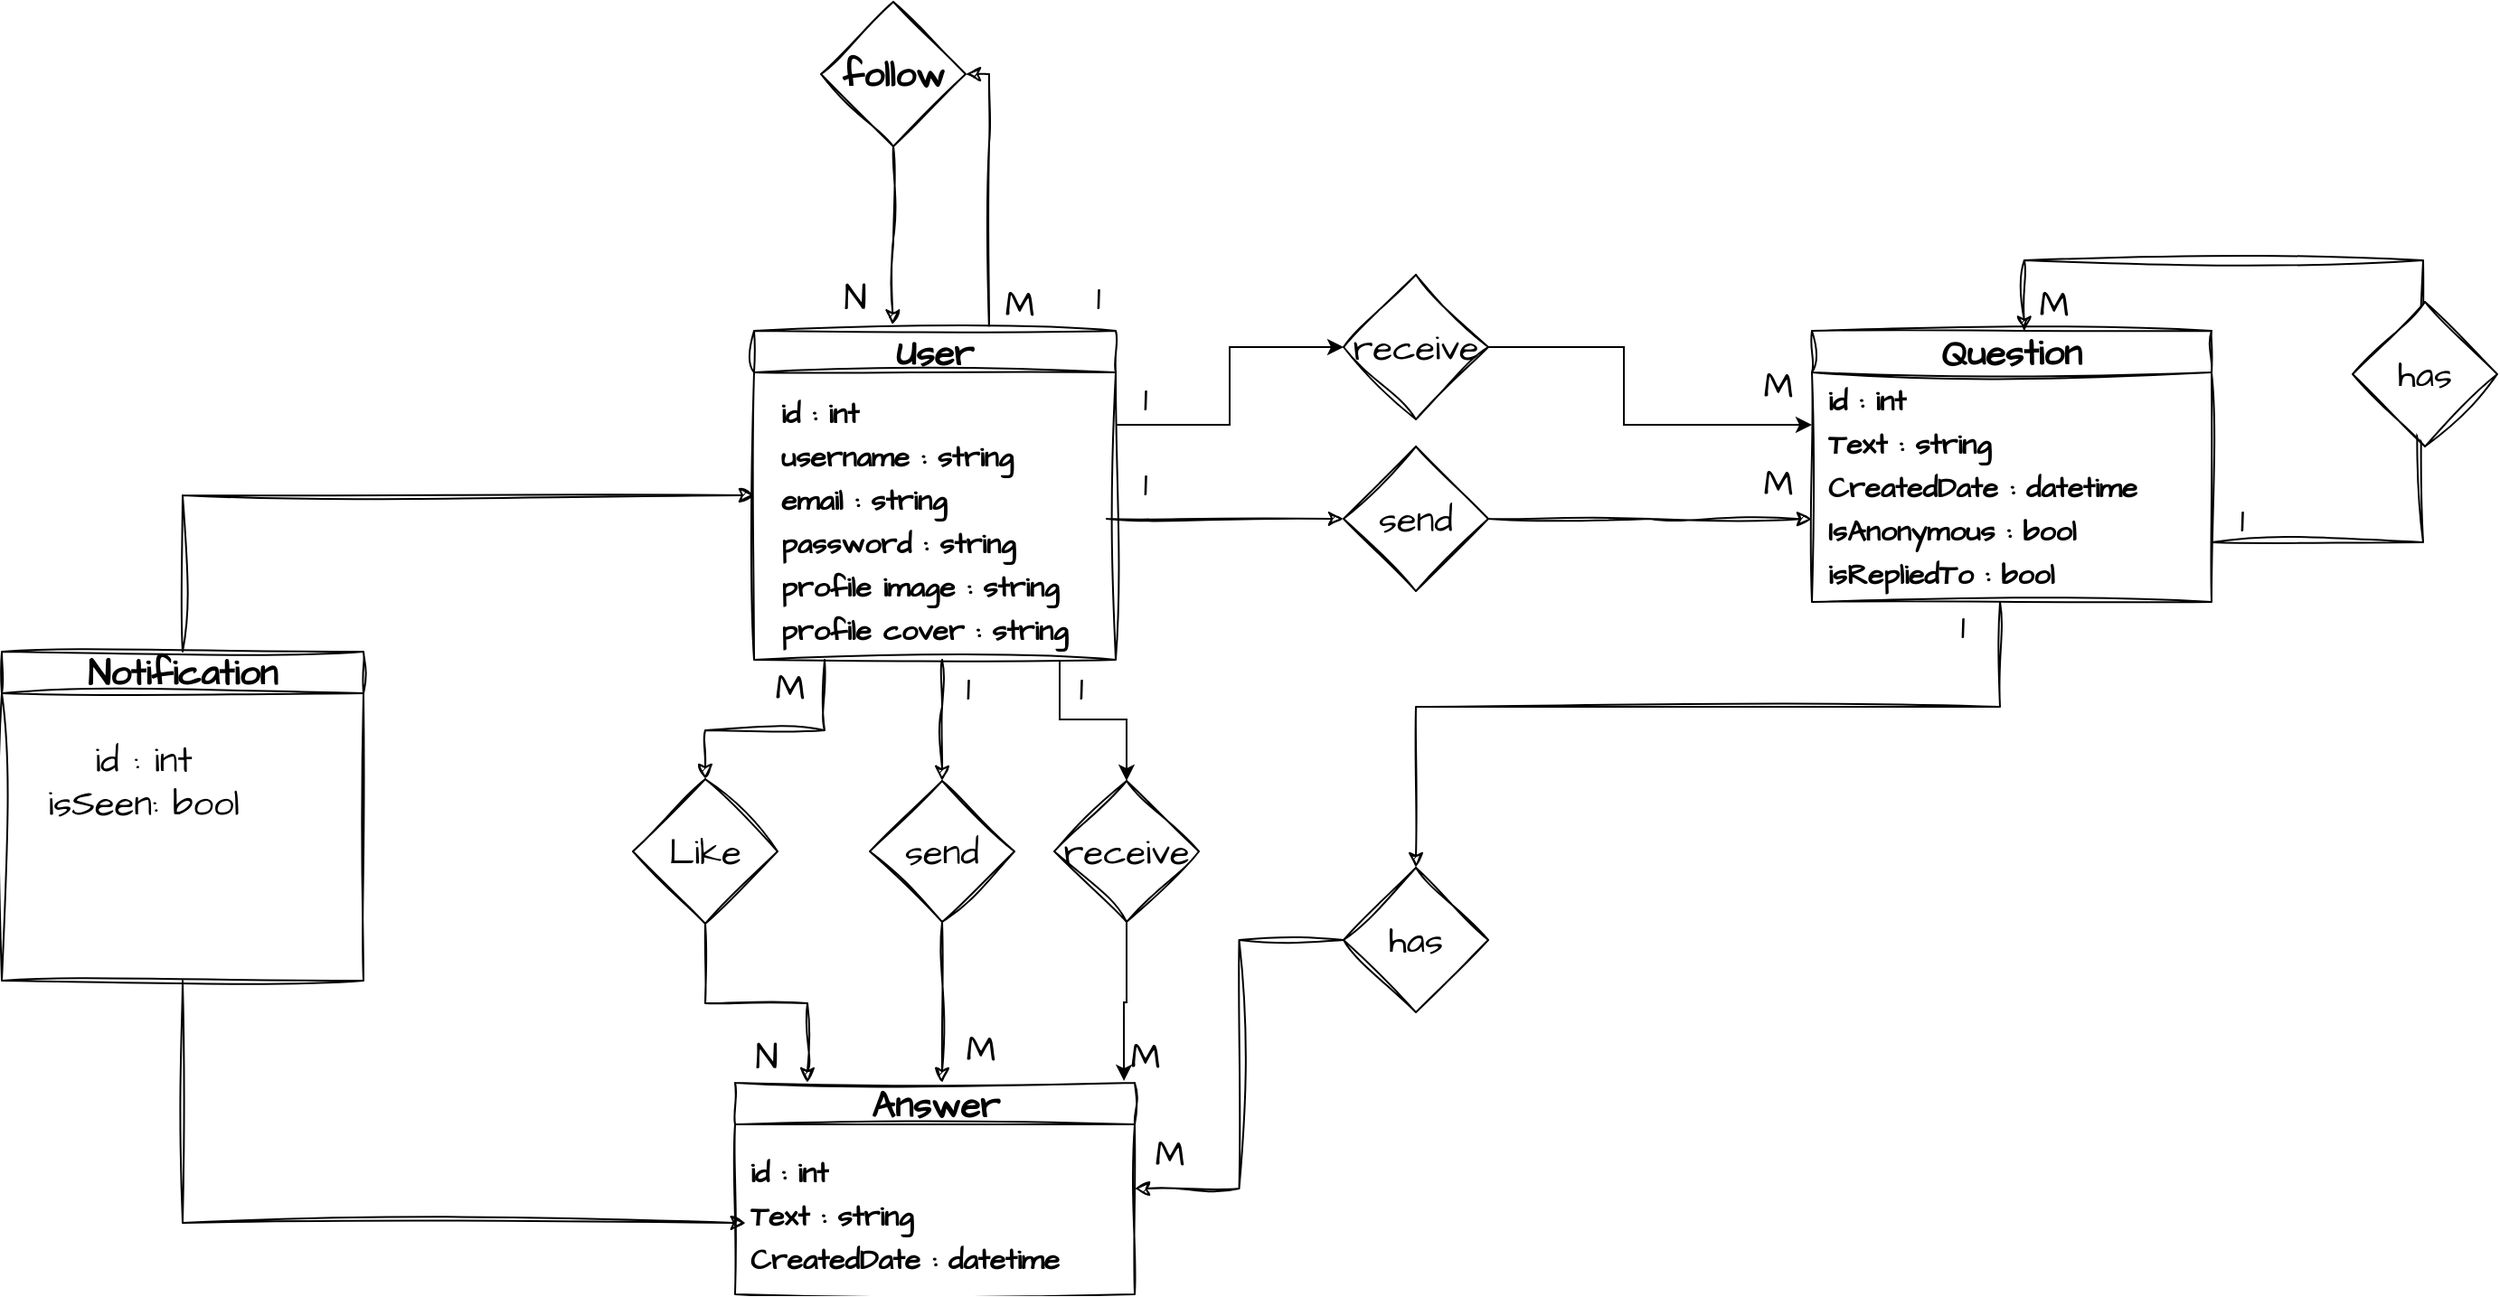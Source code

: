 <mxfile version="23.0.2" type="device" pages="2">
  <diagram name="ERD/UML Diagram" id="DCxEARpN63MwyvXHJKZ3">
    <mxGraphModel dx="2759" dy="1144" grid="1" gridSize="13" guides="1" tooltips="1" connect="1" arrows="1" fold="1" page="1" pageScale="1" pageWidth="850" pageHeight="1100" background="#ffffff" math="0" shadow="0">
      <root>
        <mxCell id="0" />
        <mxCell id="1" parent="0" />
        <mxCell id="G_Qm9bLnn5VMsTUOByjG-75" value="" style="edgeStyle=orthogonalEdgeStyle;rounded=0;hachureGap=4;orthogonalLoop=1;jettySize=auto;html=1;fontFamily=Architects Daughter;fontSource=https%3A%2F%2Ffonts.googleapis.com%2Fcss%3Ffamily%3DArchitects%2BDaughter;fontSize=16;sketch=1;curveFitting=1;jiggle=2;" parent="1" source="i5FWpLEEM0d3bq2BCy_X-2" target="G_Qm9bLnn5VMsTUOByjG-74" edge="1">
          <mxGeometry relative="1" as="geometry">
            <Array as="points">
              <mxPoint x="299" y="104" />
              <mxPoint x="299" y="104" />
            </Array>
          </mxGeometry>
        </mxCell>
        <mxCell id="r-qjSwi07_WqMyrS1f1j-11" value="" style="edgeStyle=orthogonalEdgeStyle;rounded=0;orthogonalLoop=1;jettySize=auto;html=1;" parent="1" source="i5FWpLEEM0d3bq2BCy_X-2" target="r-qjSwi07_WqMyrS1f1j-10" edge="1">
          <mxGeometry relative="1" as="geometry">
            <Array as="points">
              <mxPoint x="432" y="260" />
              <mxPoint x="432" y="217" />
            </Array>
          </mxGeometry>
        </mxCell>
        <mxCell id="i5FWpLEEM0d3bq2BCy_X-2" value="&lt;font data-font-src=&quot;https://fonts.googleapis.com/css?family=Architects+Daughter&quot; face=&quot;Architects Daughter&quot;&gt;User&lt;/font&gt;" style="swimlane;whiteSpace=wrap;html=1;hachureGap=4;fontFamily=Architects Daughter;fontSource=https%3A%2F%2Ffonts.googleapis.com%2Fcss%3Ffamily%3DArchitects%2BDaughter;fontSize=20;sketch=1;curveFitting=1;jiggle=2;" parent="1" vertex="1">
          <mxGeometry x="169" y="208" width="200" height="182" as="geometry" />
        </mxCell>
        <mxCell id="i5FWpLEEM0d3bq2BCy_X-3" value="&lt;font style=&quot;font-size: 16px;&quot;&gt;&lt;b style=&quot;&quot;&gt;&lt;font data-font-src=&quot;https://fonts.googleapis.com/css?family=Architects+Daughter&quot; face=&quot;Architects Daughter&quot;&gt;id : int&lt;br&gt;username : string&lt;br&gt;email : string&lt;br&gt;password : string&lt;br&gt;profile image : string&lt;br&gt;profile cover : string&lt;/font&gt;&lt;br&gt;&lt;/b&gt;&lt;/font&gt;" style="text;html=1;align=left;verticalAlign=middle;resizable=0;points=[];autosize=1;strokeColor=none;fillColor=none;fontSize=20;fontFamily=Architects Daughter;sketch=1;curveFitting=1;jiggle=2;" parent="i5FWpLEEM0d3bq2BCy_X-2" vertex="1">
          <mxGeometry x="13" y="26" width="182" height="156" as="geometry" />
        </mxCell>
        <mxCell id="kqZAGZ3MuXNG4cLzoERc-3" style="edgeStyle=orthogonalEdgeStyle;rounded=0;sketch=1;hachureGap=4;jiggle=2;curveFitting=1;orthogonalLoop=1;jettySize=auto;html=1;fontFamily=Architects Daughter;fontSource=https%3A%2F%2Ffonts.googleapis.com%2Fcss%3Ffamily%3DArchitects%2BDaughter;fontSize=16;entryX=0.531;entryY=0.002;entryDx=0;entryDy=0;entryPerimeter=0;" parent="1" source="i5FWpLEEM0d3bq2BCy_X-6" target="i5FWpLEEM0d3bq2BCy_X-6" edge="1">
          <mxGeometry relative="1" as="geometry">
            <mxPoint x="871" y="169" as="targetPoint" />
            <Array as="points">
              <mxPoint x="1092" y="325" />
              <mxPoint x="1092" y="169" />
              <mxPoint x="871" y="169" />
            </Array>
          </mxGeometry>
        </mxCell>
        <mxCell id="i5FWpLEEM0d3bq2BCy_X-6" value="Question" style="swimlane;whiteSpace=wrap;html=1;hachureGap=4;fontFamily=Architects Daughter;fontSource=https%3A%2F%2Ffonts.googleapis.com%2Fcss%3Ffamily%3DArchitects%2BDaughter;fontSize=20;startSize=23;sketch=1;curveFitting=1;jiggle=2;" parent="1" vertex="1">
          <mxGeometry x="754" y="208" width="221" height="150" as="geometry" />
        </mxCell>
        <mxCell id="i5FWpLEEM0d3bq2BCy_X-7" value="&lt;font style=&quot;font-size: 16px;&quot;&gt;&lt;b style=&quot;&quot;&gt;id : int&lt;br&gt;Text : string&lt;br&gt;CreatedDate : datetime&lt;br&gt;IsAnonymous : bool&lt;br&gt;isRepliedTo : bool&lt;br&gt;&lt;/b&gt;&lt;/font&gt;" style="text;html=1;align=left;verticalAlign=middle;resizable=0;points=[];autosize=1;strokeColor=none;fillColor=none;fontSize=20;fontFamily=Architects Daughter;sketch=1;curveFitting=1;jiggle=2;" parent="i5FWpLEEM0d3bq2BCy_X-6" vertex="1">
          <mxGeometry x="6.5" y="20" width="195" height="130" as="geometry" />
        </mxCell>
        <mxCell id="i5FWpLEEM0d3bq2BCy_X-8" value="&lt;font data-font-src=&quot;https://fonts.googleapis.com/css?family=Architects+Daughter&quot; face=&quot;Architects Daughter&quot;&gt;Answer&lt;/font&gt;" style="swimlane;whiteSpace=wrap;html=1;hachureGap=4;fontFamily=Architects Daughter;fontSource=https%3A%2F%2Ffonts.googleapis.com%2Fcss%3Ffamily%3DArchitects%2BDaughter;fontSize=20;startSize=23;sketch=1;curveFitting=1;jiggle=2;" parent="1" vertex="1">
          <mxGeometry x="158.5" y="624" width="221" height="117" as="geometry" />
        </mxCell>
        <mxCell id="i5FWpLEEM0d3bq2BCy_X-9" value="&lt;font style=&quot;font-size: 16px;&quot;&gt;&lt;b style=&quot;&quot;&gt;&lt;font data-font-src=&quot;https://fonts.googleapis.com/css?family=Architects+Daughter&quot; face=&quot;Architects Daughter&quot;&gt;id : int&lt;br&gt;Text : string&lt;br&gt;CreatedDate : datetime&lt;/font&gt;&lt;br&gt;&lt;/b&gt;&lt;/font&gt;" style="text;html=1;align=left;verticalAlign=middle;resizable=0;points=[];autosize=1;strokeColor=none;fillColor=none;fontSize=20;fontFamily=Architects Daughter;sketch=1;curveFitting=1;jiggle=2;" parent="i5FWpLEEM0d3bq2BCy_X-8" vertex="1">
          <mxGeometry x="6.5" y="26" width="195" height="91" as="geometry" />
        </mxCell>
        <mxCell id="G_Qm9bLnn5VMsTUOByjG-6" style="edgeStyle=orthogonalEdgeStyle;rounded=0;hachureGap=4;orthogonalLoop=1;jettySize=auto;html=1;exitX=1;exitY=0.5;exitDx=0;exitDy=0;fontFamily=Architects Daughter;fontSource=https%3A%2F%2Ffonts.googleapis.com%2Fcss%3Ffamily%3DArchitects%2BDaughter;fontSize=16;sketch=1;curveFitting=1;jiggle=2;" parent="1" source="G_Qm9bLnn5VMsTUOByjG-1" edge="1">
          <mxGeometry relative="1" as="geometry">
            <mxPoint x="754" y="312.13" as="targetPoint" />
          </mxGeometry>
        </mxCell>
        <mxCell id="G_Qm9bLnn5VMsTUOByjG-1" value="send" style="rhombus;whiteSpace=wrap;html=1;hachureGap=4;fontFamily=Architects Daughter;fontSource=https%3A%2F%2Ffonts.googleapis.com%2Fcss%3Ffamily%3DArchitects%2BDaughter;fontSize=20;sketch=1;curveFitting=1;jiggle=2;" parent="1" vertex="1">
          <mxGeometry x="495" y="272" width="80" height="80" as="geometry" />
        </mxCell>
        <mxCell id="G_Qm9bLnn5VMsTUOByjG-2" value="" style="edgeStyle=orthogonalEdgeStyle;rounded=0;hachureGap=4;orthogonalLoop=1;jettySize=auto;html=1;fontFamily=Architects Daughter;fontSource=https%3A%2F%2Ffonts.googleapis.com%2Fcss%3Ffamily%3DArchitects%2BDaughter;fontSize=16;sketch=1;curveFitting=1;jiggle=2;" parent="1" source="i5FWpLEEM0d3bq2BCy_X-3" target="G_Qm9bLnn5VMsTUOByjG-1" edge="1">
          <mxGeometry relative="1" as="geometry" />
        </mxCell>
        <mxCell id="G_Qm9bLnn5VMsTUOByjG-9" value="1" style="text;html=1;align=center;verticalAlign=middle;resizable=0;points=[];autosize=1;strokeColor=none;fillColor=none;fontSize=20;fontFamily=Architects Daughter;sketch=1;curveFitting=1;jiggle=2;" parent="1" vertex="1">
          <mxGeometry x="372" y="272" width="26" height="39" as="geometry" />
        </mxCell>
        <mxCell id="G_Qm9bLnn5VMsTUOByjG-10" value="M" style="text;html=1;align=center;verticalAlign=middle;resizable=0;points=[];autosize=1;strokeColor=none;fillColor=none;fontSize=20;fontFamily=Architects Daughter;sketch=1;curveFitting=1;jiggle=2;" parent="1" vertex="1">
          <mxGeometry x="715" y="272" width="39" height="39" as="geometry" />
        </mxCell>
        <mxCell id="G_Qm9bLnn5VMsTUOByjG-12" value="send" style="rhombus;whiteSpace=wrap;html=1;hachureGap=4;fontFamily=Architects Daughter;fontSource=https%3A%2F%2Ffonts.googleapis.com%2Fcss%3Ffamily%3DArchitects%2BDaughter;fontSize=20;sketch=1;curveFitting=1;jiggle=2;" parent="1" vertex="1">
          <mxGeometry x="233" y="457" width="80" height="78" as="geometry" />
        </mxCell>
        <mxCell id="G_Qm9bLnn5VMsTUOByjG-13" value="" style="edgeStyle=orthogonalEdgeStyle;rounded=0;hachureGap=4;orthogonalLoop=1;jettySize=auto;html=1;fontFamily=Architects Daughter;fontSource=https%3A%2F%2Ffonts.googleapis.com%2Fcss%3Ffamily%3DArchitects%2BDaughter;fontSize=16;sketch=1;curveFitting=1;jiggle=2;" parent="1" source="i5FWpLEEM0d3bq2BCy_X-3" target="G_Qm9bLnn5VMsTUOByjG-12" edge="1">
          <mxGeometry relative="1" as="geometry">
            <Array as="points">
              <mxPoint x="273" y="416" />
              <mxPoint x="273" y="416" />
            </Array>
          </mxGeometry>
        </mxCell>
        <mxCell id="G_Qm9bLnn5VMsTUOByjG-14" style="edgeStyle=orthogonalEdgeStyle;rounded=0;hachureGap=4;orthogonalLoop=1;jettySize=auto;html=1;fontFamily=Architects Daughter;fontSource=https%3A%2F%2Ffonts.googleapis.com%2Fcss%3Ffamily%3DArchitects%2BDaughter;fontSize=16;sketch=1;curveFitting=1;jiggle=2;" parent="1" source="G_Qm9bLnn5VMsTUOByjG-12" edge="1">
          <mxGeometry relative="1" as="geometry">
            <mxPoint x="273" y="624" as="targetPoint" />
            <Array as="points">
              <mxPoint x="273" y="624" />
            </Array>
          </mxGeometry>
        </mxCell>
        <mxCell id="G_Qm9bLnn5VMsTUOByjG-15" value="1" style="text;html=1;align=center;verticalAlign=middle;resizable=0;points=[];autosize=1;strokeColor=none;fillColor=none;fontSize=20;fontFamily=Architects Daughter;sketch=1;curveFitting=1;jiggle=2;" parent="1" vertex="1">
          <mxGeometry x="274" y="385.5" width="26" height="39" as="geometry" />
        </mxCell>
        <mxCell id="G_Qm9bLnn5VMsTUOByjG-16" value="M" style="text;html=1;align=center;verticalAlign=middle;resizable=0;points=[];autosize=1;strokeColor=none;fillColor=none;fontSize=20;fontFamily=Architects Daughter;sketch=1;curveFitting=1;jiggle=2;" parent="1" vertex="1">
          <mxGeometry x="274" y="585" width="39" height="39" as="geometry" />
        </mxCell>
        <mxCell id="G_Qm9bLnn5VMsTUOByjG-26" style="edgeStyle=orthogonalEdgeStyle;rounded=0;hachureGap=4;orthogonalLoop=1;jettySize=auto;html=1;entryX=1;entryY=0.5;entryDx=0;entryDy=0;fontFamily=Architects Daughter;fontSource=https%3A%2F%2Ffonts.googleapis.com%2Fcss%3Ffamily%3DArchitects%2BDaughter;fontSize=16;sketch=1;curveFitting=1;jiggle=2;" parent="1" source="G_Qm9bLnn5VMsTUOByjG-24" target="i5FWpLEEM0d3bq2BCy_X-8" edge="1">
          <mxGeometry relative="1" as="geometry" />
        </mxCell>
        <mxCell id="G_Qm9bLnn5VMsTUOByjG-24" value="has" style="rhombus;whiteSpace=wrap;html=1;hachureGap=4;fontFamily=Architects Daughter;fontSource=https%3A%2F%2Ffonts.googleapis.com%2Fcss%3Ffamily%3DArchitects%2BDaughter;fontSize=20;sketch=1;curveFitting=1;jiggle=2;" parent="1" vertex="1">
          <mxGeometry x="495" y="505" width="80" height="80" as="geometry" />
        </mxCell>
        <mxCell id="G_Qm9bLnn5VMsTUOByjG-25" value="" style="edgeStyle=orthogonalEdgeStyle;rounded=0;hachureGap=4;orthogonalLoop=1;jettySize=auto;html=1;fontFamily=Architects Daughter;fontSource=https%3A%2F%2Ffonts.googleapis.com%2Fcss%3Ffamily%3DArchitects%2BDaughter;fontSize=16;sketch=1;curveFitting=1;jiggle=2;" parent="1" source="i5FWpLEEM0d3bq2BCy_X-7" target="G_Qm9bLnn5VMsTUOByjG-24" edge="1">
          <mxGeometry relative="1" as="geometry">
            <Array as="points">
              <mxPoint x="858" y="416" />
              <mxPoint x="535" y="416" />
            </Array>
          </mxGeometry>
        </mxCell>
        <mxCell id="G_Qm9bLnn5VMsTUOByjG-27" value="1" style="text;html=1;align=center;verticalAlign=middle;resizable=0;points=[];autosize=1;strokeColor=none;fillColor=none;fontSize=20;fontFamily=Architects Daughter;sketch=1;curveFitting=1;jiggle=2;" parent="1" vertex="1">
          <mxGeometry x="824" y="351" width="26" height="39" as="geometry" />
        </mxCell>
        <mxCell id="G_Qm9bLnn5VMsTUOByjG-38" value="1" style="text;html=1;align=center;verticalAlign=middle;resizable=0;points=[];autosize=1;strokeColor=none;fillColor=none;fontSize=20;fontFamily=Architects Daughter;sketch=1;curveFitting=1;jiggle=2;" parent="1" vertex="1">
          <mxGeometry x="346" y="169" width="26" height="39" as="geometry" />
        </mxCell>
        <mxCell id="G_Qm9bLnn5VMsTUOByjG-54" value="M" style="text;strokeColor=none;align=center;fillColor=none;html=1;verticalAlign=middle;whiteSpace=wrap;rounded=0;fontSize=20;fontFamily=Architects Daughter;sketch=1;curveFitting=1;jiggle=2;" parent="1" vertex="1">
          <mxGeometry x="369" y="648" width="60" height="30" as="geometry" />
        </mxCell>
        <mxCell id="G_Qm9bLnn5VMsTUOByjG-74" value="follow" style="rhombus;whiteSpace=wrap;html=1;fontSize=20;fontFamily=Architects Daughter;fontStyle=1;startSize=23;hachureGap=4;fontSource=https%3A%2F%2Ffonts.googleapis.com%2Fcss%3Ffamily%3DArchitects%2BDaughter;sketch=1;curveFitting=1;jiggle=2;" parent="1" vertex="1">
          <mxGeometry x="206" y="26" width="80" height="80" as="geometry" />
        </mxCell>
        <mxCell id="G_Qm9bLnn5VMsTUOByjG-76" style="edgeStyle=orthogonalEdgeStyle;rounded=0;hachureGap=4;orthogonalLoop=1;jettySize=auto;html=1;entryX=0.383;entryY=-0.018;entryDx=0;entryDy=0;entryPerimeter=0;fontFamily=Architects Daughter;fontSource=https%3A%2F%2Ffonts.googleapis.com%2Fcss%3Ffamily%3DArchitects%2BDaughter;fontSize=16;sketch=1;curveFitting=1;jiggle=2;" parent="1" source="G_Qm9bLnn5VMsTUOByjG-74" target="i5FWpLEEM0d3bq2BCy_X-2" edge="1">
          <mxGeometry relative="1" as="geometry" />
        </mxCell>
        <mxCell id="G_Qm9bLnn5VMsTUOByjG-77" value="M" style="text;strokeColor=none;align=center;fillColor=none;html=1;verticalAlign=middle;whiteSpace=wrap;rounded=0;fontSize=20;fontFamily=Architects Daughter;sketch=1;curveFitting=1;jiggle=2;" parent="1" vertex="1">
          <mxGeometry x="286" y="178" width="60" height="30" as="geometry" />
        </mxCell>
        <mxCell id="G_Qm9bLnn5VMsTUOByjG-80" value="N" style="text;strokeColor=none;align=center;fillColor=none;html=1;verticalAlign=middle;whiteSpace=wrap;rounded=0;fontSize=20;fontFamily=Architects Daughter;sketch=1;curveFitting=1;jiggle=2;" parent="1" vertex="1">
          <mxGeometry x="195" y="173.5" width="60" height="30" as="geometry" />
        </mxCell>
        <mxCell id="I5_0TWhgbKEnvk4wvMdm-3" value="&lt;font style=&quot;font-size: 20px;&quot; data-font-src=&quot;https://fonts.googleapis.com/css?family=Architects+Daughter&quot; face=&quot;Architects Daughter&quot;&gt;Like&lt;/font&gt;" style="rhombus;whiteSpace=wrap;html=1;sketch=1;curveFitting=1;jiggle=2;" parent="1" vertex="1">
          <mxGeometry x="102" y="456" width="80" height="80" as="geometry" />
        </mxCell>
        <mxCell id="I5_0TWhgbKEnvk4wvMdm-4" value="" style="edgeStyle=orthogonalEdgeStyle;rounded=0;orthogonalLoop=1;jettySize=auto;html=1;sketch=1;curveFitting=1;jiggle=2;" parent="1" source="i5FWpLEEM0d3bq2BCy_X-3" target="I5_0TWhgbKEnvk4wvMdm-3" edge="1">
          <mxGeometry relative="1" as="geometry">
            <Array as="points">
              <mxPoint x="208" y="429" />
              <mxPoint x="142" y="429" />
            </Array>
          </mxGeometry>
        </mxCell>
        <mxCell id="I5_0TWhgbKEnvk4wvMdm-5" style="edgeStyle=orthogonalEdgeStyle;rounded=0;hachureGap=4;orthogonalLoop=1;jettySize=auto;html=1;entryX=0.181;entryY=0;entryDx=0;entryDy=0;entryPerimeter=0;fontFamily=Architects Daughter;fontSource=https%3A%2F%2Ffonts.googleapis.com%2Fcss%3Ffamily%3DArchitects%2BDaughter;fontSize=16;sketch=1;curveFitting=1;jiggle=2;" parent="1" source="I5_0TWhgbKEnvk4wvMdm-3" target="i5FWpLEEM0d3bq2BCy_X-8" edge="1">
          <mxGeometry relative="1" as="geometry" />
        </mxCell>
        <mxCell id="I5_0TWhgbKEnvk4wvMdm-6" value="M" style="text;strokeColor=none;align=center;fillColor=none;html=1;verticalAlign=middle;whiteSpace=wrap;rounded=0;fontSize=20;fontFamily=Architects Daughter;sketch=1;curveFitting=1;jiggle=2;" parent="1" vertex="1">
          <mxGeometry x="158.5" y="390" width="60" height="30" as="geometry" />
        </mxCell>
        <mxCell id="I5_0TWhgbKEnvk4wvMdm-8" value="N" style="text;strokeColor=none;align=center;fillColor=none;html=1;verticalAlign=middle;whiteSpace=wrap;rounded=0;fontSize=20;fontFamily=Architects Daughter;sketch=1;curveFitting=1;jiggle=2;" parent="1" vertex="1">
          <mxGeometry x="146" y="594" width="60" height="30" as="geometry" />
        </mxCell>
        <mxCell id="r-qjSwi07_WqMyrS1f1j-12" style="edgeStyle=orthogonalEdgeStyle;rounded=0;orthogonalLoop=1;jettySize=auto;html=1;" parent="1" source="r-qjSwi07_WqMyrS1f1j-10" edge="1">
          <mxGeometry relative="1" as="geometry">
            <mxPoint x="754" y="260" as="targetPoint" />
            <Array as="points">
              <mxPoint x="650" y="217" />
              <mxPoint x="650" y="260" />
            </Array>
          </mxGeometry>
        </mxCell>
        <mxCell id="r-qjSwi07_WqMyrS1f1j-10" value="&lt;span style=&quot;font-weight: normal;&quot;&gt;receive&lt;/span&gt;" style="rhombus;whiteSpace=wrap;html=1;fontSize=20;fontFamily=Architects Daughter;fontStyle=1;startSize=23;hachureGap=4;fontSource=https%3A%2F%2Ffonts.googleapis.com%2Fcss%3Ffamily%3DArchitects%2BDaughter;sketch=1;curveFitting=1;jiggle=2;" parent="1" vertex="1">
          <mxGeometry x="495" y="177" width="80" height="80" as="geometry" />
        </mxCell>
        <mxCell id="r-qjSwi07_WqMyrS1f1j-13" value="1" style="text;html=1;align=center;verticalAlign=middle;resizable=0;points=[];autosize=1;strokeColor=none;fillColor=none;fontSize=20;fontFamily=Architects Daughter;sketch=1;curveFitting=1;jiggle=2;" parent="1" vertex="1">
          <mxGeometry x="372" y="225" width="26" height="39" as="geometry" />
        </mxCell>
        <mxCell id="r-qjSwi07_WqMyrS1f1j-14" value="M" style="text;html=1;align=center;verticalAlign=middle;resizable=0;points=[];autosize=1;strokeColor=none;fillColor=none;fontSize=20;fontFamily=Architects Daughter;sketch=1;curveFitting=1;jiggle=2;" parent="1" vertex="1">
          <mxGeometry x="715" y="218" width="39" height="39" as="geometry" />
        </mxCell>
        <mxCell id="r-qjSwi07_WqMyrS1f1j-17" value="receive" style="rhombus;whiteSpace=wrap;html=1;hachureGap=4;fontFamily=Architects Daughter;fontSource=https%3A%2F%2Ffonts.googleapis.com%2Fcss%3Ffamily%3DArchitects%2BDaughter;fontSize=20;sketch=1;curveFitting=1;jiggle=2;" parent="1" vertex="1">
          <mxGeometry x="335" y="457" width="80" height="78" as="geometry" />
        </mxCell>
        <mxCell id="r-qjSwi07_WqMyrS1f1j-18" style="edgeStyle=orthogonalEdgeStyle;rounded=0;orthogonalLoop=1;jettySize=auto;html=1;entryX=0.5;entryY=0;entryDx=0;entryDy=0;" parent="1" source="i5FWpLEEM0d3bq2BCy_X-3" target="r-qjSwi07_WqMyrS1f1j-17" edge="1">
          <mxGeometry relative="1" as="geometry">
            <Array as="points">
              <mxPoint x="338" y="423" />
              <mxPoint x="375" y="423" />
            </Array>
          </mxGeometry>
        </mxCell>
        <mxCell id="r-qjSwi07_WqMyrS1f1j-19" style="edgeStyle=orthogonalEdgeStyle;rounded=0;orthogonalLoop=1;jettySize=auto;html=1;entryX=0.973;entryY=-0.009;entryDx=0;entryDy=0;entryPerimeter=0;" parent="1" source="r-qjSwi07_WqMyrS1f1j-17" target="i5FWpLEEM0d3bq2BCy_X-8" edge="1">
          <mxGeometry relative="1" as="geometry" />
        </mxCell>
        <mxCell id="r-qjSwi07_WqMyrS1f1j-20" value="&lt;font style=&quot;font-size: 20px;&quot; data-font-src=&quot;https://fonts.googleapis.com/css?family=Architects+Daughter&quot; face=&quot;Architects Daughter&quot;&gt;1&lt;/font&gt;" style="text;strokeColor=none;align=center;fillColor=none;html=1;verticalAlign=middle;whiteSpace=wrap;rounded=0;" parent="1" vertex="1">
          <mxGeometry x="319.5" y="390" width="60" height="30" as="geometry" />
        </mxCell>
        <mxCell id="r-qjSwi07_WqMyrS1f1j-21" value="&lt;font style=&quot;font-size: 20px;&quot; data-font-src=&quot;https://fonts.googleapis.com/css?family=Architects+Daughter&quot; face=&quot;Architects Daughter&quot;&gt;M&lt;/font&gt;" style="text;strokeColor=none;align=center;fillColor=none;html=1;verticalAlign=middle;whiteSpace=wrap;rounded=0;" parent="1" vertex="1">
          <mxGeometry x="374.5" y="594" width="21" height="30" as="geometry" />
        </mxCell>
        <mxCell id="kqZAGZ3MuXNG4cLzoERc-5" value="has" style="rhombus;whiteSpace=wrap;html=1;hachureGap=4;fontFamily=Architects Daughter;fontSource=https%3A%2F%2Ffonts.googleapis.com%2Fcss%3Ffamily%3DArchitects%2BDaughter;fontSize=20;sketch=1;curveFitting=1;jiggle=2;" parent="1" vertex="1">
          <mxGeometry x="1053" y="192" width="80" height="80" as="geometry" />
        </mxCell>
        <mxCell id="X5RoOhwe17Tm8G7ozbXY-1" value="1" style="text;strokeColor=none;align=center;fillColor=none;html=1;verticalAlign=middle;whiteSpace=wrap;rounded=0;fontSize=20;fontFamily=Architects Daughter;" parent="1" vertex="1">
          <mxGeometry x="962" y="297" width="60" height="30" as="geometry" />
        </mxCell>
        <mxCell id="X5RoOhwe17Tm8G7ozbXY-2" value="M" style="text;strokeColor=none;align=center;fillColor=none;html=1;verticalAlign=middle;whiteSpace=wrap;rounded=0;fontSize=20;fontFamily=Architects Daughter;" parent="1" vertex="1">
          <mxGeometry x="858" y="178" width="60" height="30" as="geometry" />
        </mxCell>
        <mxCell id="8OQNfSiErOw_lMwyUP1p-6" style="edgeStyle=orthogonalEdgeStyle;rounded=0;sketch=1;hachureGap=4;jiggle=2;curveFitting=1;orthogonalLoop=1;jettySize=auto;html=1;entryX=0;entryY=0.5;entryDx=0;entryDy=0;fontFamily=Architects Daughter;fontSource=https%3A%2F%2Ffonts.googleapis.com%2Fcss%3Ffamily%3DArchitects%2BDaughter;fontSize=16;exitX=0.5;exitY=0;exitDx=0;exitDy=0;" edge="1" parent="1" source="8OQNfSiErOw_lMwyUP1p-3" target="i5FWpLEEM0d3bq2BCy_X-2">
          <mxGeometry relative="1" as="geometry" />
        </mxCell>
        <mxCell id="8OQNfSiErOw_lMwyUP1p-3" value="&lt;font data-font-src=&quot;https://fonts.googleapis.com/css?family=Architects+Daughter&quot; face=&quot;Architects Daughter&quot;&gt;Notification&lt;/font&gt;" style="swimlane;whiteSpace=wrap;html=1;hachureGap=4;fontFamily=Architects Daughter;fontSource=https%3A%2F%2Ffonts.googleapis.com%2Fcss%3Ffamily%3DArchitects%2BDaughter;fontSize=20;sketch=1;curveFitting=1;jiggle=2;" vertex="1" parent="1">
          <mxGeometry x="-247" y="385.5" width="200" height="182" as="geometry" />
        </mxCell>
        <mxCell id="8OQNfSiErOw_lMwyUP1p-9" value="id : int&lt;br&gt;isSeen: bool" style="text;html=1;align=center;verticalAlign=middle;resizable=0;points=[];autosize=1;strokeColor=none;fillColor=none;fontSize=20;fontFamily=Architects Daughter;" vertex="1" parent="8OQNfSiErOw_lMwyUP1p-3">
          <mxGeometry x="13" y="39" width="130" height="65" as="geometry" />
        </mxCell>
        <mxCell id="8OQNfSiErOw_lMwyUP1p-7" style="edgeStyle=orthogonalEdgeStyle;rounded=0;sketch=1;hachureGap=4;jiggle=2;curveFitting=1;orthogonalLoop=1;jettySize=auto;html=1;entryX=-0.003;entryY=0.566;entryDx=0;entryDy=0;entryPerimeter=0;fontFamily=Architects Daughter;fontSource=https%3A%2F%2Ffonts.googleapis.com%2Fcss%3Ffamily%3DArchitects%2BDaughter;fontSize=16;exitX=0.5;exitY=1;exitDx=0;exitDy=0;" edge="1" parent="1" source="8OQNfSiErOw_lMwyUP1p-3" target="i5FWpLEEM0d3bq2BCy_X-9">
          <mxGeometry relative="1" as="geometry" />
        </mxCell>
      </root>
    </mxGraphModel>
  </diagram>
  <diagram id="GLdDzCwCGXemMVvpbRyf" name="RelationalDiagram">
    <mxGraphModel dx="1050" dy="1729" grid="1" gridSize="10" guides="1" tooltips="1" connect="1" arrows="1" fold="1" page="1" pageScale="1" pageWidth="850" pageHeight="1100" math="0" shadow="0">
      <root>
        <mxCell id="0" />
        <mxCell id="1" parent="0" />
        <mxCell id="qdAGqf43j6XcbU9vUbqh-1" value="&lt;u&gt;Id&lt;/u&gt;" style="rounded=0;whiteSpace=wrap;html=1;" parent="1" vertex="1">
          <mxGeometry x="40" y="-869" width="40" height="40" as="geometry" />
        </mxCell>
        <mxCell id="m1vTgAEKa8-uWsvJqbE5-1" value="EndUser" style="text;strokeColor=none;align=center;fillColor=none;html=1;verticalAlign=middle;whiteSpace=wrap;rounded=0;movable=1;resizable=1;rotatable=1;deletable=1;editable=1;locked=0;connectable=1;" parent="1" vertex="1">
          <mxGeometry x="40" y="-899" width="60" height="30" as="geometry" />
        </mxCell>
        <mxCell id="jgZMgLfAumoGgeWZVz0Y-5" value="profImg" style="rounded=0;whiteSpace=wrap;html=1;" parent="1" vertex="1">
          <mxGeometry x="160" y="-869" width="80" height="40" as="geometry" />
        </mxCell>
        <mxCell id="jgZMgLfAumoGgeWZVz0Y-6" value="profCover" style="rounded=0;whiteSpace=wrap;html=1;" parent="1" vertex="1">
          <mxGeometry x="240" y="-869" width="80" height="40" as="geometry" />
        </mxCell>
        <mxCell id="jgZMgLfAumoGgeWZVz0Y-7" value="&lt;u&gt;Id&lt;/u&gt;" style="rounded=0;whiteSpace=wrap;html=1;" parent="1" vertex="1">
          <mxGeometry x="50" y="-639" width="40" height="40" as="geometry" />
        </mxCell>
        <mxCell id="jgZMgLfAumoGgeWZVz0Y-8" value="Answer" style="text;strokeColor=none;align=center;fillColor=none;html=1;verticalAlign=middle;whiteSpace=wrap;rounded=0;movable=1;resizable=1;rotatable=1;deletable=1;editable=1;locked=0;connectable=1;" parent="1" vertex="1">
          <mxGeometry x="40" y="-669" width="60" height="30" as="geometry" />
        </mxCell>
        <mxCell id="jgZMgLfAumoGgeWZVz0Y-12" style="edgeStyle=orthogonalEdgeStyle;rounded=0;orthogonalLoop=1;jettySize=auto;html=1;entryX=0;entryY=0.5;entryDx=0;entryDy=0;" parent="1" source="jgZMgLfAumoGgeWZVz0Y-9" target="qdAGqf43j6XcbU9vUbqh-1" edge="1">
          <mxGeometry relative="1" as="geometry">
            <mxPoint x="30" y="-849" as="targetPoint" />
            <Array as="points">
              <mxPoint x="120" y="-669" />
              <mxPoint x="20" y="-669" />
              <mxPoint x="20" y="-849" />
            </Array>
          </mxGeometry>
        </mxCell>
        <mxCell id="jgZMgLfAumoGgeWZVz0Y-9" value="senderId" style="rounded=0;whiteSpace=wrap;html=1;" parent="1" vertex="1">
          <mxGeometry x="90" y="-639" width="70" height="40" as="geometry" />
        </mxCell>
        <mxCell id="jgZMgLfAumoGgeWZVz0Y-10" value="Text" style="rounded=0;whiteSpace=wrap;html=1;" parent="1" vertex="1">
          <mxGeometry x="230" y="-639" width="40" height="40" as="geometry" />
        </mxCell>
        <mxCell id="jgZMgLfAumoGgeWZVz0Y-11" value="CreatedDate" style="rounded=0;whiteSpace=wrap;html=1;" parent="1" vertex="1">
          <mxGeometry x="270" y="-639" width="80" height="40" as="geometry" />
        </mxCell>
        <mxCell id="jgZMgLfAumoGgeWZVz0Y-16" style="edgeStyle=orthogonalEdgeStyle;rounded=0;orthogonalLoop=1;jettySize=auto;html=1;entryX=0;entryY=0.5;entryDx=0;entryDy=0;exitX=0;exitY=0.5;exitDx=0;exitDy=0;" parent="1" source="jgZMgLfAumoGgeWZVz0Y-13" edge="1">
          <mxGeometry relative="1" as="geometry">
            <mxPoint x="50" y="-559" as="sourcePoint" />
            <mxPoint x="40" y="-869" as="targetPoint" />
            <Array as="points">
              <mxPoint x="10" y="-499" />
              <mxPoint x="10" y="-869" />
            </Array>
          </mxGeometry>
        </mxCell>
        <mxCell id="jgZMgLfAumoGgeWZVz0Y-13" value="&lt;u&gt;userId&lt;/u&gt;" style="rounded=0;whiteSpace=wrap;html=1;" parent="1" vertex="1">
          <mxGeometry x="50" y="-519" width="40" height="40" as="geometry" />
        </mxCell>
        <mxCell id="jgZMgLfAumoGgeWZVz0Y-14" value="UserAnswerLilkes" style="text;strokeColor=none;align=center;fillColor=none;html=1;verticalAlign=middle;whiteSpace=wrap;rounded=0;movable=1;resizable=1;rotatable=1;deletable=1;editable=1;locked=0;connectable=1;" parent="1" vertex="1">
          <mxGeometry x="50" y="-549" width="100" height="30" as="geometry" />
        </mxCell>
        <mxCell id="jgZMgLfAumoGgeWZVz0Y-17" style="edgeStyle=orthogonalEdgeStyle;rounded=0;orthogonalLoop=1;jettySize=auto;html=1;entryX=0.5;entryY=1;entryDx=0;entryDy=0;" parent="1" source="jgZMgLfAumoGgeWZVz0Y-15" target="jgZMgLfAumoGgeWZVz0Y-7" edge="1">
          <mxGeometry relative="1" as="geometry" />
        </mxCell>
        <mxCell id="jgZMgLfAumoGgeWZVz0Y-15" value="&lt;u&gt;answerId&lt;/u&gt;" style="rounded=0;whiteSpace=wrap;html=1;" parent="1" vertex="1">
          <mxGeometry x="90" y="-519" width="80" height="40" as="geometry" />
        </mxCell>
        <mxCell id="jgZMgLfAumoGgeWZVz0Y-25" style="edgeStyle=orthogonalEdgeStyle;rounded=0;orthogonalLoop=1;jettySize=auto;html=1;" parent="1" source="jgZMgLfAumoGgeWZVz0Y-19" edge="1">
          <mxGeometry relative="1" as="geometry">
            <mxPoint x="40" y="-829" as="targetPoint" />
            <Array as="points">
              <mxPoint x="40" y="-829" />
            </Array>
          </mxGeometry>
        </mxCell>
        <mxCell id="jgZMgLfAumoGgeWZVz0Y-19" value="&lt;u&gt;userId&lt;/u&gt;" style="rounded=0;whiteSpace=wrap;html=1;" parent="1" vertex="1">
          <mxGeometry x="40" y="-749" width="40" height="40" as="geometry" />
        </mxCell>
        <mxCell id="jgZMgLfAumoGgeWZVz0Y-26" style="edgeStyle=orthogonalEdgeStyle;rounded=0;orthogonalLoop=1;jettySize=auto;html=1;" parent="1" source="jgZMgLfAumoGgeWZVz0Y-20" edge="1">
          <mxGeometry relative="1" as="geometry">
            <mxPoint x="50" y="-829" as="targetPoint" />
            <Array as="points">
              <mxPoint x="120" y="-789" />
              <mxPoint x="50" y="-789" />
              <mxPoint x="50" y="-829" />
            </Array>
          </mxGeometry>
        </mxCell>
        <mxCell id="jgZMgLfAumoGgeWZVz0Y-20" value="&lt;u&gt;followerId&lt;/u&gt;" style="rounded=0;whiteSpace=wrap;html=1;" parent="1" vertex="1">
          <mxGeometry x="80" y="-749" width="80" height="40" as="geometry" />
        </mxCell>
        <mxCell id="jgZMgLfAumoGgeWZVz0Y-27" value="UserFollower" style="text;strokeColor=none;align=center;fillColor=none;html=1;verticalAlign=middle;whiteSpace=wrap;rounded=0;" parent="1" vertex="1">
          <mxGeometry x="40" y="-779" width="60" height="30" as="geometry" />
        </mxCell>
        <mxCell id="c__QhkRxvIsBZrimOEQz-2" style="edgeStyle=orthogonalEdgeStyle;rounded=0;orthogonalLoop=1;jettySize=auto;html=1;entryX=0;entryY=0.75;entryDx=0;entryDy=0;" parent="1" source="c__QhkRxvIsBZrimOEQz-1" target="qdAGqf43j6XcbU9vUbqh-1" edge="1">
          <mxGeometry relative="1" as="geometry">
            <Array as="points">
              <mxPoint x="195" y="-679" />
              <mxPoint x="30" y="-679" />
              <mxPoint x="30" y="-839" />
            </Array>
          </mxGeometry>
        </mxCell>
        <mxCell id="c__QhkRxvIsBZrimOEQz-1" value="receiverId" style="rounded=0;whiteSpace=wrap;html=1;" parent="1" vertex="1">
          <mxGeometry x="160" y="-639" width="70" height="40" as="geometry" />
        </mxCell>
        <mxCell id="bCugXcdC0v_T2JQU-v2l-1" value="&lt;u&gt;Id&lt;/u&gt;" style="rounded=0;whiteSpace=wrap;html=1;" parent="1" vertex="1">
          <mxGeometry x="520" y="-639" width="40" height="40" as="geometry" />
        </mxCell>
        <mxCell id="bCugXcdC0v_T2JQU-v2l-2" value="Question" style="text;strokeColor=none;align=center;fillColor=none;html=1;verticalAlign=middle;whiteSpace=wrap;rounded=0;movable=1;resizable=1;rotatable=1;deletable=1;editable=1;locked=0;connectable=1;" parent="1" vertex="1">
          <mxGeometry x="510" y="-669" width="60" height="30" as="geometry" />
        </mxCell>
        <mxCell id="lF9e51x8-O86zOhd3XaN-1" value="text" style="rounded=0;whiteSpace=wrap;html=1;" parent="1" vertex="1">
          <mxGeometry x="720" y="-639" width="40" height="40" as="geometry" />
        </mxCell>
        <mxCell id="kTAQnE8z6P0A6kFEF3wu-1" value="createdDate" style="rounded=0;whiteSpace=wrap;html=1;" parent="1" vertex="1">
          <mxGeometry x="760" y="-639" width="80" height="40" as="geometry" />
        </mxCell>
        <mxCell id="oolvbrDn9-3jJ18w7rTD-1" value="isAnonymous" style="rounded=0;whiteSpace=wrap;html=1;" parent="1" vertex="1">
          <mxGeometry x="840" y="-639" width="80" height="40" as="geometry" />
        </mxCell>
        <mxCell id="zMXVDSBJU7xBFvs_jf8E-4" style="edgeStyle=orthogonalEdgeStyle;rounded=0;orthogonalLoop=1;jettySize=auto;html=1;" parent="1" source="zMXVDSBJU7xBFvs_jf8E-1" edge="1">
          <mxGeometry relative="1" as="geometry">
            <mxPoint x="60" y="-829" as="targetPoint" />
            <Array as="points">
              <mxPoint x="600" y="-799" />
              <mxPoint x="60" y="-799" />
              <mxPoint x="60" y="-829" />
            </Array>
          </mxGeometry>
        </mxCell>
        <mxCell id="zMXVDSBJU7xBFvs_jf8E-1" value="senderId" style="rounded=0;whiteSpace=wrap;html=1;" parent="1" vertex="1">
          <mxGeometry x="560" y="-639" width="80" height="40" as="geometry" />
        </mxCell>
        <mxCell id="zMXVDSBJU7xBFvs_jf8E-5" style="edgeStyle=orthogonalEdgeStyle;rounded=0;orthogonalLoop=1;jettySize=auto;html=1;entryX=0.75;entryY=1;entryDx=0;entryDy=0;" parent="1" source="zMXVDSBJU7xBFvs_jf8E-2" target="qdAGqf43j6XcbU9vUbqh-1" edge="1">
          <mxGeometry relative="1" as="geometry">
            <Array as="points">
              <mxPoint x="680" y="-809" />
              <mxPoint x="70" y="-809" />
            </Array>
          </mxGeometry>
        </mxCell>
        <mxCell id="zMXVDSBJU7xBFvs_jf8E-2" value="receiverId" style="rounded=0;whiteSpace=wrap;html=1;" parent="1" vertex="1">
          <mxGeometry x="640" y="-639" width="80" height="40" as="geometry" />
        </mxCell>
        <mxCell id="XHEeIuM80nBNj2g9Nezs-3" style="edgeStyle=orthogonalEdgeStyle;rounded=0;orthogonalLoop=1;jettySize=auto;html=1;entryX=0.5;entryY=1;entryDx=0;entryDy=0;exitX=0.5;exitY=1;exitDx=0;exitDy=0;" parent="1" source="XHEeIuM80nBNj2g9Nezs-1" target="bCugXcdC0v_T2JQU-v2l-1" edge="1">
          <mxGeometry relative="1" as="geometry">
            <mxPoint x="390" y="-579" as="sourcePoint" />
          </mxGeometry>
        </mxCell>
        <mxCell id="XHEeIuM80nBNj2g9Nezs-1" value="QuestionId" style="rounded=0;whiteSpace=wrap;html=1;" parent="1" vertex="1">
          <mxGeometry x="350" y="-639" width="80" height="40" as="geometry" />
        </mxCell>
        <mxCell id="XHEeIuM80nBNj2g9Nezs-5" value="--------" style="text;strokeColor=none;align=center;fillColor=none;html=1;verticalAlign=middle;whiteSpace=wrap;rounded=0;" parent="1" vertex="1">
          <mxGeometry x="40" y="-499" width="60" height="30" as="geometry" />
        </mxCell>
        <mxCell id="XHEeIuM80nBNj2g9Nezs-6" value="-------------" style="text;strokeColor=none;align=center;fillColor=none;html=1;verticalAlign=middle;whiteSpace=wrap;rounded=0;" parent="1" vertex="1">
          <mxGeometry x="100" y="-499" width="60" height="30" as="geometry" />
        </mxCell>
        <mxCell id="XHEeIuM80nBNj2g9Nezs-7" value="-------------" style="text;strokeColor=none;align=center;fillColor=none;html=1;verticalAlign=middle;whiteSpace=wrap;rounded=0;" parent="1" vertex="1">
          <mxGeometry x="360" y="-629" width="60" height="30" as="geometry" />
        </mxCell>
        <mxCell id="XHEeIuM80nBNj2g9Nezs-8" value="-------------" style="text;strokeColor=none;align=center;fillColor=none;html=1;verticalAlign=middle;whiteSpace=wrap;rounded=0;" parent="1" vertex="1">
          <mxGeometry x="90" y="-729" width="60" height="30" as="geometry" />
        </mxCell>
        <mxCell id="XHEeIuM80nBNj2g9Nezs-9" value="---------" style="text;strokeColor=none;align=center;fillColor=none;html=1;verticalAlign=middle;whiteSpace=wrap;rounded=0;" parent="1" vertex="1">
          <mxGeometry x="30" y="-729" width="60" height="30" as="geometry" />
        </mxCell>
        <mxCell id="XHEeIuM80nBNj2g9Nezs-11" value="-------------" style="text;strokeColor=none;align=center;fillColor=none;html=1;verticalAlign=middle;whiteSpace=wrap;rounded=0;" parent="1" vertex="1">
          <mxGeometry x="570" y="-629" width="60" height="30" as="geometry" />
        </mxCell>
        <mxCell id="XHEeIuM80nBNj2g9Nezs-12" value="-------------" style="text;strokeColor=none;align=center;fillColor=none;html=1;verticalAlign=middle;whiteSpace=wrap;rounded=0;" parent="1" vertex="1">
          <mxGeometry x="650" y="-629" width="60" height="30" as="geometry" />
        </mxCell>
        <mxCell id="cLrMWbzU78LzF0xY_LYU-1" value="isRepliedTo" style="rounded=0;whiteSpace=wrap;html=1;" parent="1" vertex="1">
          <mxGeometry x="920" y="-639" width="80" height="40" as="geometry" />
        </mxCell>
        <mxCell id="Nxel6HX2zgFR0hpdHEv2-1" value="&lt;u&gt;Id&lt;/u&gt;" style="rounded=0;whiteSpace=wrap;html=1;" parent="1" vertex="1">
          <mxGeometry x="40" y="-1040" width="40" height="40" as="geometry" />
        </mxCell>
        <mxCell id="Nxel6HX2zgFR0hpdHEv2-2" value="username" style="rounded=0;whiteSpace=wrap;html=1;" parent="1" vertex="1">
          <mxGeometry x="80" y="-1040" width="80" height="40" as="geometry" />
        </mxCell>
        <mxCell id="Nxel6HX2zgFR0hpdHEv2-3" value="email" style="rounded=0;whiteSpace=wrap;html=1;" parent="1" vertex="1">
          <mxGeometry x="240" y="-1040" width="40" height="40" as="geometry" />
        </mxCell>
        <mxCell id="Nxel6HX2zgFR0hpdHEv2-4" value="password" style="rounded=0;whiteSpace=wrap;html=1;" parent="1" vertex="1">
          <mxGeometry x="280" y="-1040" width="80" height="40" as="geometry" />
        </mxCell>
        <mxCell id="Nxel6HX2zgFR0hpdHEv2-5" value="AppUser:Identity" style="text;strokeColor=none;align=center;fillColor=none;html=1;verticalAlign=middle;whiteSpace=wrap;rounded=0;movable=1;resizable=1;rotatable=1;deletable=1;editable=1;locked=0;connectable=1;" parent="1" vertex="1">
          <mxGeometry x="40" y="-1070" width="100" height="30" as="geometry" />
        </mxCell>
        <mxCell id="Nxel6HX2zgFR0hpdHEv2-6" value="username" style="rounded=0;whiteSpace=wrap;html=1;" parent="1" vertex="1">
          <mxGeometry x="80" y="-869" width="80" height="40" as="geometry" />
        </mxCell>
        <mxCell id="Nxel6HX2zgFR0hpdHEv2-7" value="endUserId" style="rounded=0;whiteSpace=wrap;html=1;" parent="1" vertex="1">
          <mxGeometry x="160" y="-1040" width="80" height="40" as="geometry" />
        </mxCell>
        <mxCell id="Nxel6HX2zgFR0hpdHEv2-9" style="edgeStyle=orthogonalEdgeStyle;rounded=0;hachureGap=4;orthogonalLoop=1;jettySize=auto;html=1;fontFamily=Architects Daughter;fontSource=https%3A%2F%2Ffonts.googleapis.com%2Fcss%3Ffamily%3DArchitects%2BDaughter;fontSize=16;" parent="1" source="Nxel6HX2zgFR0hpdHEv2-8" target="qdAGqf43j6XcbU9vUbqh-1" edge="1">
          <mxGeometry relative="1" as="geometry">
            <Array as="points">
              <mxPoint x="200" y="-970" />
              <mxPoint x="60" y="-970" />
            </Array>
          </mxGeometry>
        </mxCell>
        <mxCell id="Nxel6HX2zgFR0hpdHEv2-8" value="-------------" style="text;strokeColor=none;align=center;fillColor=none;html=1;verticalAlign=middle;whiteSpace=wrap;rounded=0;" parent="1" vertex="1">
          <mxGeometry x="170" y="-1030" width="60" height="30" as="geometry" />
        </mxCell>
        <mxCell id="ZA1U-Pm2V-VIvU6qIzx3-2" style="edgeStyle=orthogonalEdgeStyle;rounded=0;hachureGap=4;orthogonalLoop=1;jettySize=auto;html=1;entryX=0.75;entryY=1;entryDx=0;entryDy=0;fontFamily=Architects Daughter;fontSource=https%3A%2F%2Ffonts.googleapis.com%2Fcss%3Ffamily%3DArchitects%2BDaughter;fontSize=16;" parent="1" source="ZA1U-Pm2V-VIvU6qIzx3-1" target="bCugXcdC0v_T2JQU-v2l-1" edge="1">
          <mxGeometry relative="1" as="geometry">
            <Array as="points">
              <mxPoint x="1060" y="-579" />
              <mxPoint x="550" y="-579" />
            </Array>
          </mxGeometry>
        </mxCell>
        <mxCell id="ZA1U-Pm2V-VIvU6qIzx3-1" value="relatedQuestionId" style="rounded=0;whiteSpace=wrap;html=1;" parent="1" vertex="1">
          <mxGeometry x="1000" y="-639" width="120" height="40" as="geometry" />
        </mxCell>
        <mxCell id="cZHwrHrArSytN0k9m0kR-1" value="&lt;u&gt;Id&lt;/u&gt;" style="rounded=0;whiteSpace=wrap;html=1;" vertex="1" parent="1">
          <mxGeometry x="320" y="-760" width="40" height="40" as="geometry" />
        </mxCell>
        <mxCell id="cZHwrHrArSytN0k9m0kR-9" style="edgeStyle=orthogonalEdgeStyle;rounded=0;hachureGap=4;orthogonalLoop=1;jettySize=auto;html=1;entryX=0.5;entryY=1;entryDx=0;entryDy=0;fontFamily=Architects Daughter;fontSource=https%3A%2F%2Ffonts.googleapis.com%2Fcss%3Ffamily%3DArchitects%2BDaughter;fontSize=16;" edge="1" parent="1" source="cZHwrHrArSytN0k9m0kR-2" target="m1vTgAEKa8-uWsvJqbE5-1">
          <mxGeometry relative="1" as="geometry">
            <Array as="points">
              <mxPoint x="395" y="-900" />
              <mxPoint x="70" y="-900" />
            </Array>
          </mxGeometry>
        </mxCell>
        <mxCell id="cZHwrHrArSytN0k9m0kR-2" value="ReceiverId" style="rounded=0;whiteSpace=wrap;html=1;" vertex="1" parent="1">
          <mxGeometry x="360" y="-760" width="70" height="40" as="geometry" />
        </mxCell>
        <mxCell id="cZHwrHrArSytN0k9m0kR-3" value="IsSeen" style="rounded=0;whiteSpace=wrap;html=1;" vertex="1" parent="1">
          <mxGeometry x="430" y="-760" width="50" height="40" as="geometry" />
        </mxCell>
        <mxCell id="cZHwrHrArSytN0k9m0kR-7" style="edgeStyle=orthogonalEdgeStyle;rounded=0;hachureGap=4;orthogonalLoop=1;jettySize=auto;html=1;entryX=0.75;entryY=1;entryDx=0;entryDy=0;fontFamily=Architects Daughter;fontSource=https%3A%2F%2Ffonts.googleapis.com%2Fcss%3Ffamily%3DArchitects%2BDaughter;fontSize=16;exitX=0.5;exitY=1;exitDx=0;exitDy=0;" edge="1" parent="1" source="cZHwrHrArSytN0k9m0kR-4" target="jgZMgLfAumoGgeWZVz0Y-7">
          <mxGeometry relative="1" as="geometry">
            <Array as="points">
              <mxPoint x="490" y="-720" />
              <mxPoint x="490" y="-570" />
              <mxPoint x="80" y="-570" />
            </Array>
          </mxGeometry>
        </mxCell>
        <mxCell id="cZHwrHrArSytN0k9m0kR-4" value="AnswerId" style="rounded=0;whiteSpace=wrap;html=1;" vertex="1" parent="1">
          <mxGeometry x="480" y="-760" width="80" height="40" as="geometry" />
        </mxCell>
        <mxCell id="cZHwrHrArSytN0k9m0kR-6" value="Notification" style="text;strokeColor=none;align=center;fillColor=none;html=1;verticalAlign=middle;whiteSpace=wrap;rounded=0;movable=1;resizable=1;rotatable=1;deletable=1;editable=1;locked=0;connectable=1;" vertex="1" parent="1">
          <mxGeometry x="320" y="-790" width="60" height="30" as="geometry" />
        </mxCell>
      </root>
    </mxGraphModel>
  </diagram>
</mxfile>
